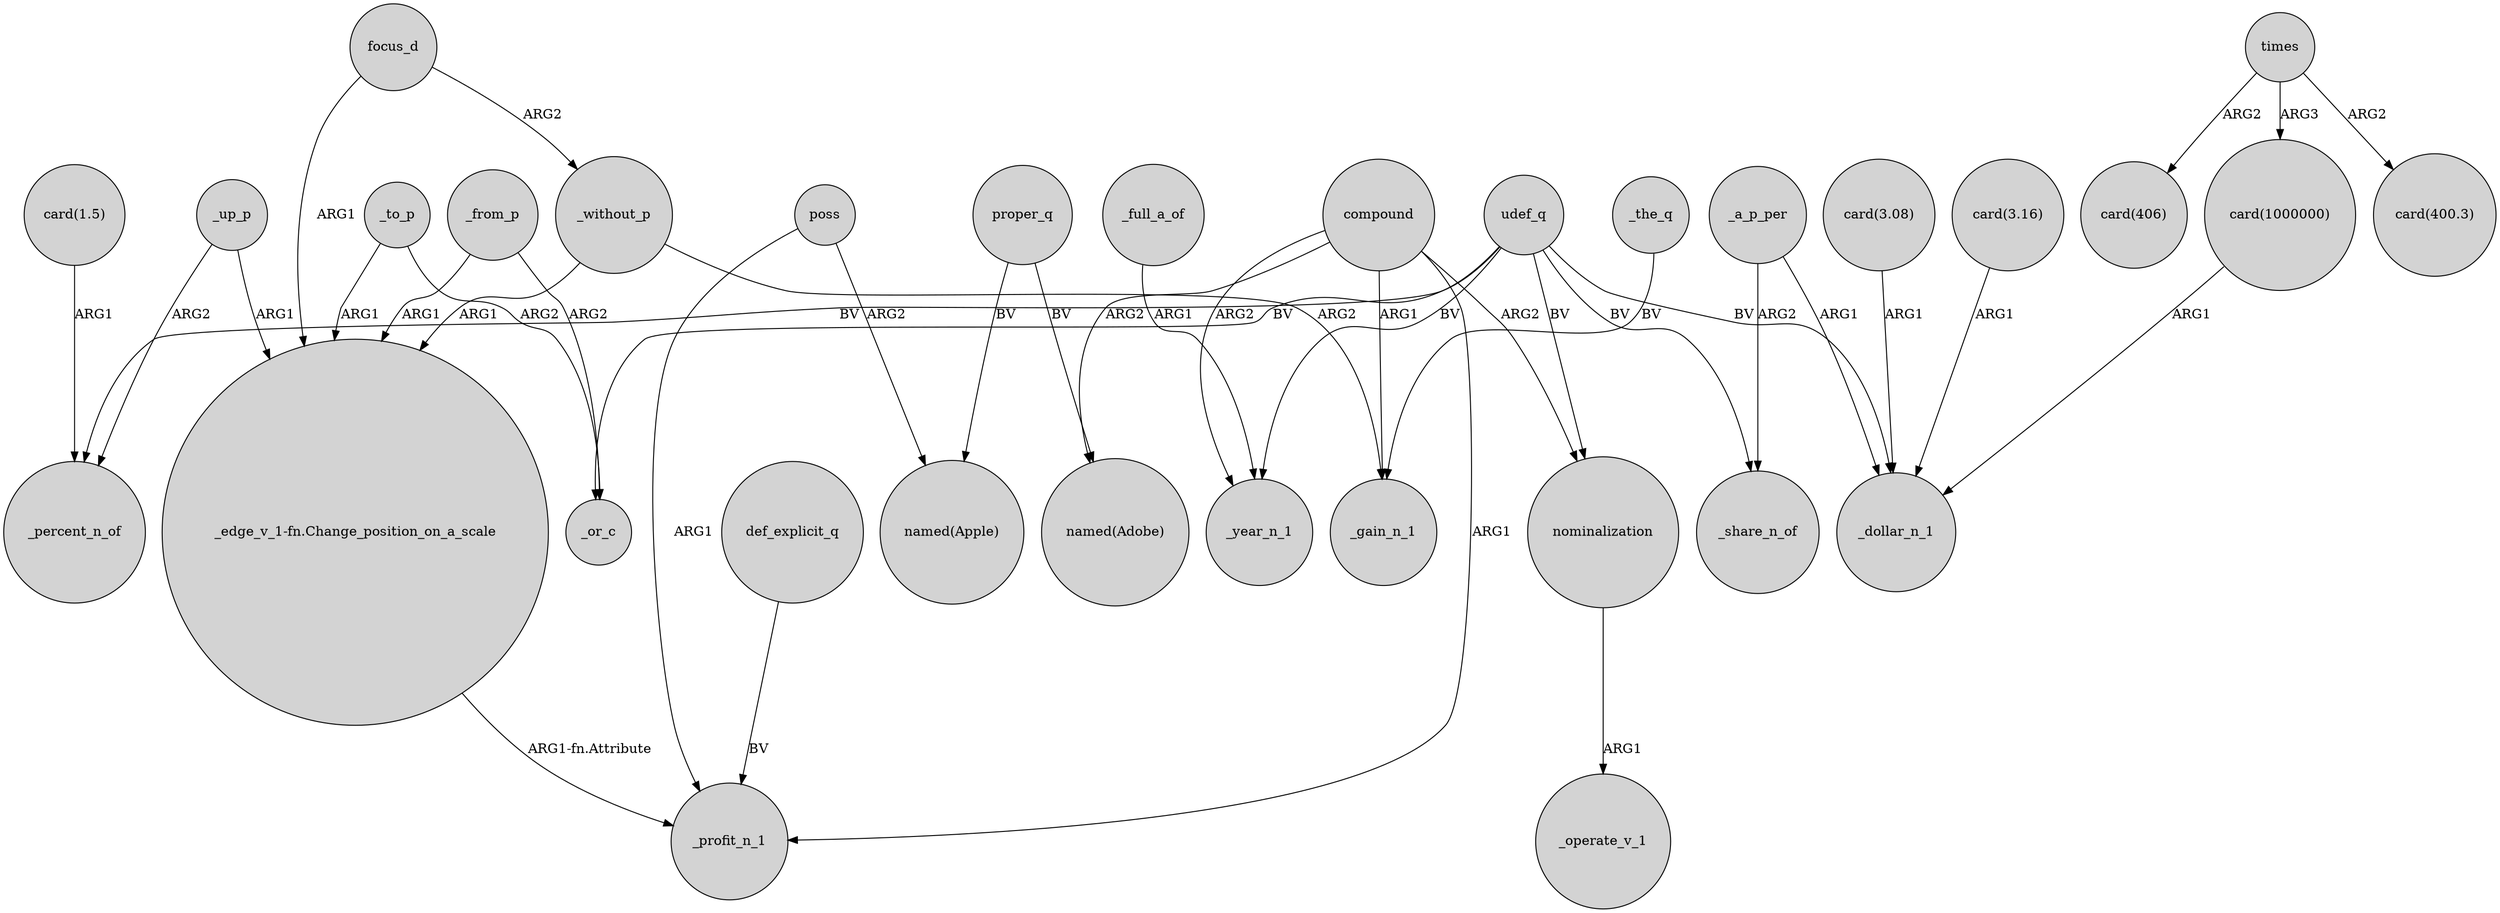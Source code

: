 digraph {
	node [shape=circle style=filled]
	_up_p -> _percent_n_of [label=ARG2]
	proper_q -> "named(Apple)" [label=BV]
	_to_p -> _or_c [label=ARG2]
	def_explicit_q -> _profit_n_1 [label=BV]
	focus_d -> "_edge_v_1-fn.Change_position_on_a_scale" [label=ARG1]
	poss -> "named(Apple)" [label=ARG2]
	_up_p -> "_edge_v_1-fn.Change_position_on_a_scale" [label=ARG1]
	_full_a_of -> _year_n_1 [label=ARG1]
	compound -> "named(Adobe)" [label=ARG2]
	"card(1.5)" -> _percent_n_of [label=ARG1]
	udef_q -> nominalization [label=BV]
	nominalization -> _operate_v_1 [label=ARG1]
	times -> "card(1000000)" [label=ARG3]
	times -> "card(406)" [label=ARG2]
	focus_d -> _without_p [label=ARG2]
	"_edge_v_1-fn.Change_position_on_a_scale" -> _profit_n_1 [label="ARG1-fn.Attribute"]
	times -> "card(400.3)" [label=ARG2]
	"card(3.16)" -> _dollar_n_1 [label=ARG1]
	compound -> nominalization [label=ARG2]
	udef_q -> _or_c [label=BV]
	compound -> _year_n_1 [label=ARG2]
	_a_p_per -> _share_n_of [label=ARG2]
	udef_q -> _percent_n_of [label=BV]
	"card(3.08)" -> _dollar_n_1 [label=ARG1]
	_the_q -> _gain_n_1 [label=BV]
	poss -> _profit_n_1 [label=ARG1]
	udef_q -> _share_n_of [label=BV]
	proper_q -> "named(Adobe)" [label=BV]
	_without_p -> "_edge_v_1-fn.Change_position_on_a_scale" [label=ARG1]
	compound -> _profit_n_1 [label=ARG1]
	udef_q -> _dollar_n_1 [label=BV]
	"card(1000000)" -> _dollar_n_1 [label=ARG1]
	_without_p -> _gain_n_1 [label=ARG2]
	_from_p -> _or_c [label=ARG2]
	_a_p_per -> _dollar_n_1 [label=ARG1]
	udef_q -> _year_n_1 [label=BV]
	compound -> _gain_n_1 [label=ARG1]
	_to_p -> "_edge_v_1-fn.Change_position_on_a_scale" [label=ARG1]
	_from_p -> "_edge_v_1-fn.Change_position_on_a_scale" [label=ARG1]
}
